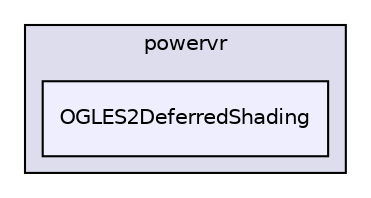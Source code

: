 digraph "PVR/SDK_3.4/Examples/Advanced/DeferredShading/OGLES2/Build/Android/src/com/powervr/OGLES2DeferredShading" {
  compound=true
  node [ fontsize="10", fontname="Helvetica"];
  edge [ labelfontsize="10", labelfontname="Helvetica"];
  subgraph clusterdir_04d0a57596eac2602ab95c5c71e11e91 {
    graph [ bgcolor="#ddddee", pencolor="black", label="powervr" fontname="Helvetica", fontsize="10", URL="dir_04d0a57596eac2602ab95c5c71e11e91.html"]
  dir_180d85cf2abef8cbaf13673615025d77 [shape=box, label="OGLES2DeferredShading", style="filled", fillcolor="#eeeeff", pencolor="black", URL="dir_180d85cf2abef8cbaf13673615025d77.html"];
  }
}

